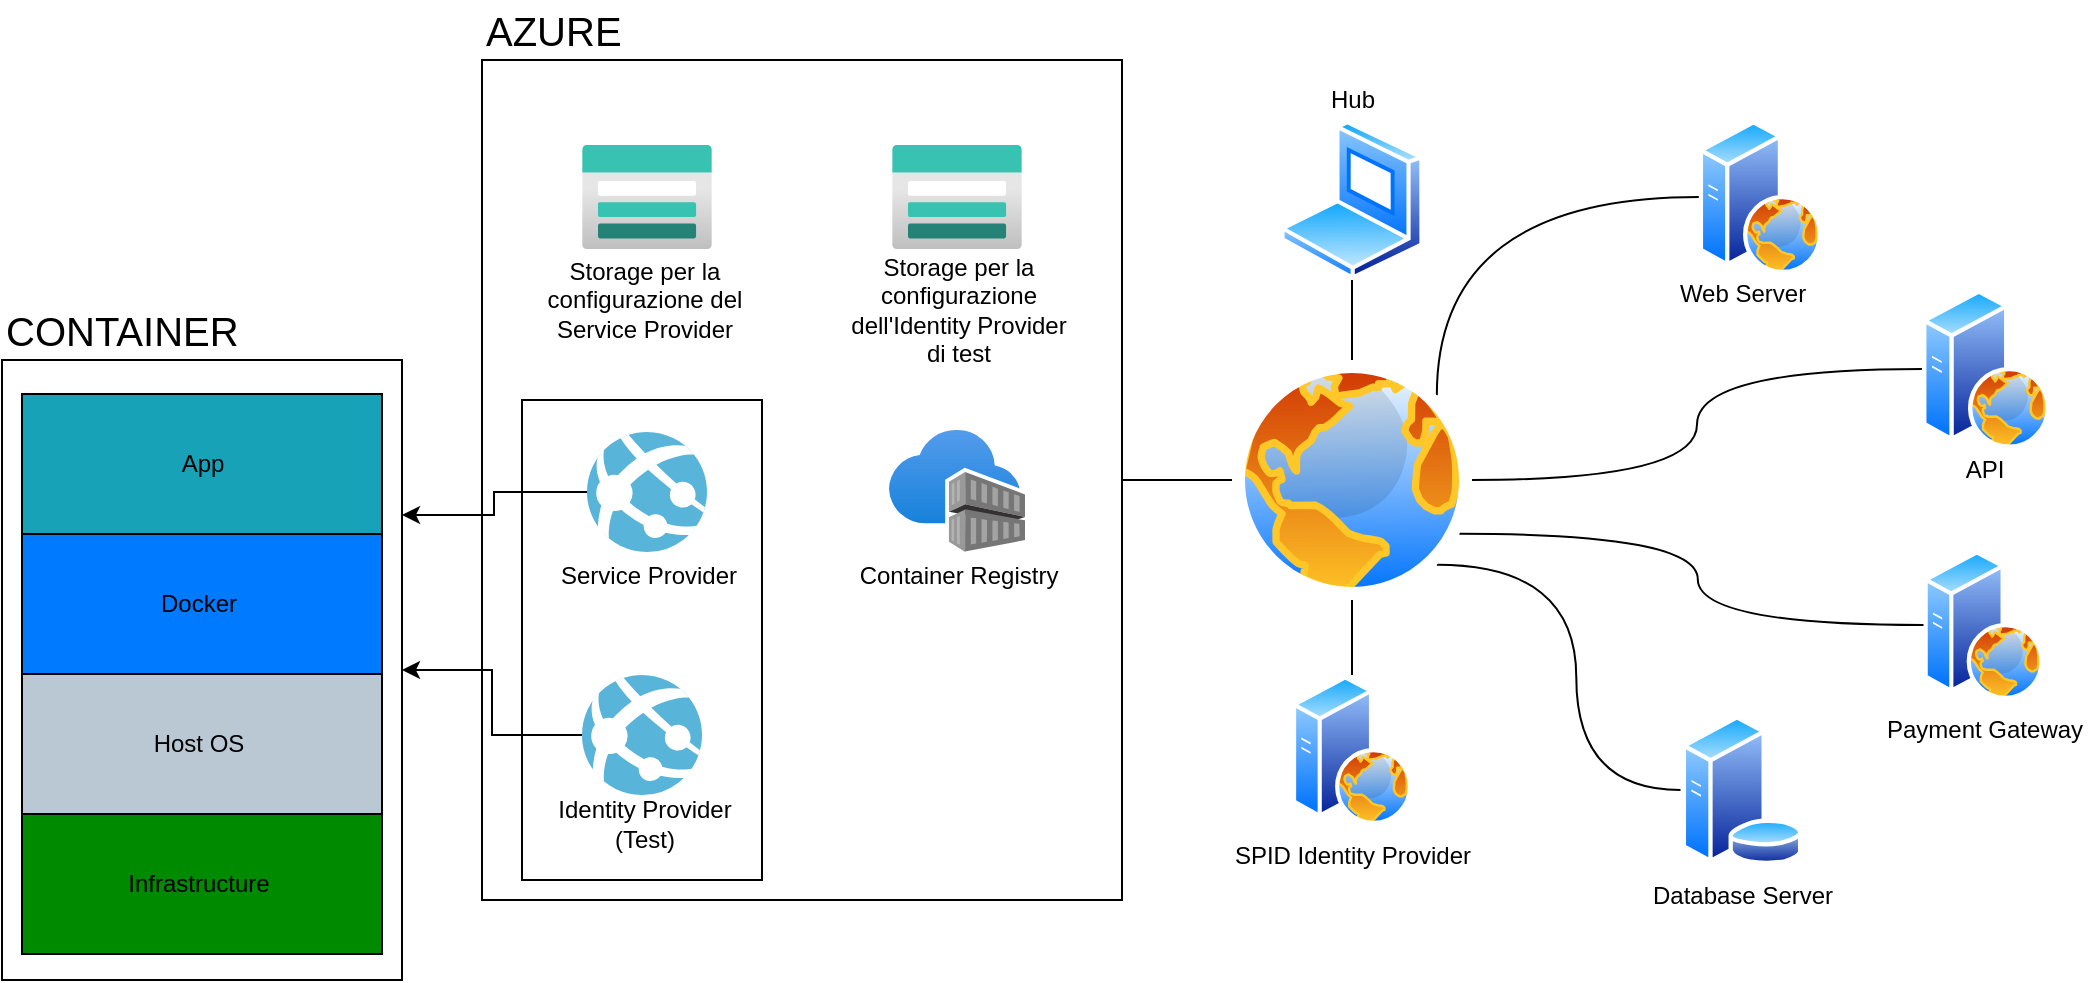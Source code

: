 <mxfile version="14.6.13" type="device"><diagram id="vTg_PZkNAG14wolDgQD8" name="Network Diagram"><mxGraphModel dx="2272" dy="914" grid="1" gridSize="10" guides="1" tooltips="1" connect="1" arrows="1" fold="1" page="1" pageScale="1" pageWidth="850" pageHeight="1100" background="none" math="0" shadow="0"><root><mxCell id="0"/><mxCell id="1" parent="0"/><mxCell id="iJYrvWS813vpiP6B4mYl-2" value="" style="aspect=fixed;html=1;points=[];align=center;image;fontSize=12;image=img/lib/azure2/containers/Container_Registries.svg;" parent="1" vertex="1"><mxGeometry x="383.5" y="485" width="68" height="61" as="geometry"/></mxCell><mxCell id="iJYrvWS813vpiP6B4mYl-6" value="" style="aspect=fixed;html=1;points=[];align=center;image;fontSize=12;image=img/lib/azure2/storage/Storage_Accounts.svg;" parent="1" vertex="1"><mxGeometry x="385" y="342.5" width="65" height="52" as="geometry"/></mxCell><mxCell id="iJYrvWS813vpiP6B4mYl-7" value="" style="aspect=fixed;html=1;points=[];align=center;image;fontSize=12;image=img/lib/azure2/storage/Storage_Accounts.svg;" parent="1" vertex="1"><mxGeometry x="230" y="342.5" width="65" height="52" as="geometry"/></mxCell><mxCell id="hUlModdcRGO5Q5NJFlR0-11" style="edgeStyle=orthogonalEdgeStyle;orthogonalLoop=1;jettySize=auto;html=1;exitX=1;exitY=0.5;exitDx=0;exitDy=0;entryX=0;entryY=0.5;entryDx=0;entryDy=0;endArrow=none;endFill=0;rounded=0;" parent="1" source="nxOD9kTbNAYhBmcCocjh-1" target="hUlModdcRGO5Q5NJFlR0-5" edge="1"><mxGeometry relative="1" as="geometry"/></mxCell><mxCell id="nxOD9kTbNAYhBmcCocjh-1" value="" style="rounded=0;whiteSpace=wrap;html=1;fillColor=none;container=0;pointerEvents=0;" parent="1" vertex="1"><mxGeometry x="180" y="300" width="320" height="420" as="geometry"/></mxCell><mxCell id="nxOD9kTbNAYhBmcCocjh-2" value="AZURE" style="text;html=1;align=left;verticalAlign=middle;resizable=0;points=[];autosize=1;strokeColor=none;fontSize=20;fontStyle=0;labelBackgroundColor=none;" parent="1" vertex="1"><mxGeometry x="180" y="270" width="80" height="30" as="geometry"/></mxCell><mxCell id="TmYgFPf-Qyz7zLj4rJWt-1" value="" style="aspect=fixed;perimeter=ellipsePerimeter;html=1;align=center;shadow=0;dashed=0;spacingTop=3;image;image=img/lib/active_directory/web_server.svg;fillColor=#FFFFFF;" parent="1" vertex="1"><mxGeometry x="900" y="414.5" width="64" height="80" as="geometry"/></mxCell><mxCell id="TmYgFPf-Qyz7zLj4rJWt-2" value="" style="aspect=fixed;perimeter=ellipsePerimeter;html=1;align=center;shadow=0;dashed=0;spacingTop=3;image;image=img/lib/active_directory/database_server.svg;fillColor=#FFFFFF;" parent="1" vertex="1"><mxGeometry x="779.25" y="627.5" width="61.5" height="75" as="geometry"/></mxCell><mxCell id="MM2k49xZBI5hSP3bOoxz-7" style="edgeStyle=orthogonalEdgeStyle;orthogonalLoop=1;jettySize=auto;html=1;exitX=0;exitY=0.5;exitDx=0;exitDy=0;entryX=1;entryY=0;entryDx=0;entryDy=0;fontColor=#f0f0f0;endArrow=none;endFill=0;curved=1;" parent="1" source="TmYgFPf-Qyz7zLj4rJWt-3" target="hUlModdcRGO5Q5NJFlR0-5" edge="1"><mxGeometry relative="1" as="geometry"/></mxCell><mxCell id="TmYgFPf-Qyz7zLj4rJWt-3" value="" style="aspect=fixed;perimeter=ellipsePerimeter;html=1;align=center;shadow=0;dashed=0;spacingTop=3;image;image=img/lib/active_directory/web_server.svg;fillColor=#FFFFFF;" parent="1" vertex="1"><mxGeometry x="788.4" y="330" width="61.6" height="77" as="geometry"/></mxCell><mxCell id="hUlModdcRGO5Q5NJFlR0-15" style="edgeStyle=orthogonalEdgeStyle;orthogonalLoop=1;jettySize=auto;html=1;exitX=0.5;exitY=0;exitDx=0;exitDy=0;entryX=0.5;entryY=1;entryDx=0;entryDy=0;endArrow=none;endFill=0;rounded=0;" parent="1" source="TmYgFPf-Qyz7zLj4rJWt-7" target="hUlModdcRGO5Q5NJFlR0-5" edge="1"><mxGeometry relative="1" as="geometry"><mxPoint x="475" y="800" as="sourcePoint"/></mxGeometry></mxCell><mxCell id="TmYgFPf-Qyz7zLj4rJWt-7" value="" style="aspect=fixed;perimeter=ellipsePerimeter;html=1;align=center;shadow=0;dashed=0;spacingTop=3;image;image=img/lib/active_directory/web_server.svg;fillColor=#FFFFFF;" parent="1" vertex="1"><mxGeometry x="585" y="607.5" width="60" height="75" as="geometry"/></mxCell><mxCell id="MM2k49xZBI5hSP3bOoxz-9" style="edgeStyle=orthogonalEdgeStyle;orthogonalLoop=1;jettySize=auto;html=1;exitX=1;exitY=0.5;exitDx=0;exitDy=0;entryX=0;entryY=0.5;entryDx=0;entryDy=0;fontColor=#f0f0f0;endArrow=none;endFill=0;curved=1;" parent="1" source="hUlModdcRGO5Q5NJFlR0-5" target="TmYgFPf-Qyz7zLj4rJWt-1" edge="1"><mxGeometry relative="1" as="geometry"/></mxCell><mxCell id="MM2k49xZBI5hSP3bOoxz-11" style="edgeStyle=orthogonalEdgeStyle;curved=1;orthogonalLoop=1;jettySize=auto;html=1;exitX=1;exitY=0.75;exitDx=0;exitDy=0;fontColor=#f0f0f0;endArrow=none;endFill=0;entryX=0;entryY=0.5;entryDx=0;entryDy=0;" parent="1" source="hUlModdcRGO5Q5NJFlR0-5" target="hUlModdcRGO5Q5NJFlR0-22" edge="1"><mxGeometry relative="1" as="geometry"><mxPoint x="880" y="570" as="targetPoint"/></mxGeometry></mxCell><mxCell id="MM2k49xZBI5hSP3bOoxz-13" style="edgeStyle=orthogonalEdgeStyle;curved=1;orthogonalLoop=1;jettySize=auto;html=1;exitX=1;exitY=1;exitDx=0;exitDy=0;entryX=0;entryY=0.5;entryDx=0;entryDy=0;fontColor=#f0f0f0;endArrow=none;endFill=0;" parent="1" source="hUlModdcRGO5Q5NJFlR0-5" target="TmYgFPf-Qyz7zLj4rJWt-2" edge="1"><mxGeometry relative="1" as="geometry"/></mxCell><mxCell id="hUlModdcRGO5Q5NJFlR0-5" value="" style="aspect=fixed;perimeter=ellipsePerimeter;html=1;align=center;shadow=0;dashed=0;spacingTop=3;image;image=img/lib/active_directory/internet_globe.svg;" parent="1" vertex="1"><mxGeometry x="555" y="450" width="120" height="120" as="geometry"/></mxCell><mxCell id="hUlModdcRGO5Q5NJFlR0-7" value="Container Registry" style="text;html=1;align=center;verticalAlign=middle;resizable=0;points=[];autosize=1;strokeColor=none;" parent="1" vertex="1"><mxGeometry x="362.5" y="547.5" width="110" height="20" as="geometry"/></mxCell><mxCell id="hUlModdcRGO5Q5NJFlR0-9" value="Storage per la&lt;br&gt;configurazione del&lt;br&gt;Service Provider" style="text;html=1;align=center;verticalAlign=middle;resizable=0;points=[];autosize=1;strokeColor=none;" parent="1" vertex="1"><mxGeometry x="206" y="394.5" width="110" height="50" as="geometry"/></mxCell><mxCell id="hUlModdcRGO5Q5NJFlR0-10" value="Storage per la&lt;br&gt;configurazione&lt;br&gt;dell'Identity Provider&lt;br&gt;di test" style="text;html=1;align=center;verticalAlign=middle;resizable=0;points=[];autosize=1;strokeColor=none;" parent="1" vertex="1"><mxGeometry x="357.5" y="394.5" width="120" height="60" as="geometry"/></mxCell><mxCell id="hUlModdcRGO5Q5NJFlR0-21" value="Database Server" style="text;html=1;align=center;verticalAlign=middle;resizable=0;points=[];autosize=1;strokeColor=none;" parent="1" vertex="1"><mxGeometry x="755" y="707.5" width="110" height="20" as="geometry"/></mxCell><mxCell id="hUlModdcRGO5Q5NJFlR0-22" value="" style="aspect=fixed;perimeter=ellipsePerimeter;html=1;align=center;shadow=0;dashed=0;spacingTop=3;image;image=img/lib/active_directory/web_server.svg;fillColor=#FFFFFF;" parent="1" vertex="1"><mxGeometry x="900.8" y="545" width="60" height="75" as="geometry"/></mxCell><mxCell id="hUlModdcRGO5Q5NJFlR0-23" value="Payment Gateway" style="text;html=1;align=center;verticalAlign=middle;resizable=0;points=[];autosize=1;strokeColor=none;" parent="1" vertex="1"><mxGeometry x="875.8" y="625" width="110" height="20" as="geometry"/></mxCell><mxCell id="hUlModdcRGO5Q5NJFlR0-24" value="SPID Identity Provider" style="text;html=1;align=center;verticalAlign=middle;resizable=0;points=[];autosize=1;strokeColor=none;" parent="1" vertex="1"><mxGeometry x="550" y="687.5" width="130" height="20" as="geometry"/></mxCell><mxCell id="MM2k49xZBI5hSP3bOoxz-1" style="edgeStyle=orthogonalEdgeStyle;rounded=0;orthogonalLoop=1;jettySize=auto;html=1;exitX=0.5;exitY=1;exitDx=0;exitDy=0;entryX=0.5;entryY=0;entryDx=0;entryDy=0;endArrow=none;endFill=0;" parent="1" source="hUlModdcRGO5Q5NJFlR0-26" target="hUlModdcRGO5Q5NJFlR0-5" edge="1"><mxGeometry relative="1" as="geometry"/></mxCell><mxCell id="hUlModdcRGO5Q5NJFlR0-26" value="" style="aspect=fixed;perimeter=ellipsePerimeter;html=1;align=center;shadow=0;dashed=0;spacingTop=3;image;image=img/lib/active_directory/laptop_client.svg;" parent="1" vertex="1"><mxGeometry x="579" y="330" width="72" height="80" as="geometry"/></mxCell><mxCell id="hUlModdcRGO5Q5NJFlR0-27" value="Hub" style="text;html=1;align=center;verticalAlign=middle;resizable=0;points=[];autosize=1;strokeColor=none;" parent="1" vertex="1"><mxGeometry x="595" y="310" width="40" height="20" as="geometry"/></mxCell><mxCell id="hUlModdcRGO5Q5NJFlR0-28" value="API" style="text;html=1;align=center;verticalAlign=middle;resizable=0;points=[];autosize=1;strokeColor=none;" parent="1" vertex="1"><mxGeometry x="915.8" y="494.5" width="30" height="20" as="geometry"/></mxCell><mxCell id="hUlModdcRGO5Q5NJFlR0-29" value="Web Server" style="text;html=1;align=center;verticalAlign=middle;resizable=0;points=[];autosize=1;strokeColor=none;" parent="1" vertex="1"><mxGeometry x="770" y="407" width="80" height="20" as="geometry"/></mxCell><mxCell id="62MK6ynk_eQmdfHKza38-2" value="" style="rounded=0;whiteSpace=wrap;html=1;fillColor=none;container=0;pointerEvents=0;" parent="1" vertex="1"><mxGeometry x="200" y="470" width="120" height="240" as="geometry"/></mxCell><mxCell id="62MK6ynk_eQmdfHKza38-4" value="" style="rounded=0;whiteSpace=wrap;html=1;fillColor=none;container=0;pointerEvents=0;" parent="1" vertex="1"><mxGeometry x="-60" y="450" width="200" height="310" as="geometry"/></mxCell><mxCell id="62MK6ynk_eQmdfHKza38-9" value="CONTAINER" style="text;html=1;align=left;verticalAlign=middle;resizable=0;points=[];autosize=1;strokeColor=none;fontSize=20;fontStyle=0;labelBackgroundColor=none;" parent="1" vertex="1"><mxGeometry x="-60" y="420" width="130" height="30" as="geometry"/></mxCell><mxCell id="62MK6ynk_eQmdfHKza38-11" value="" style="rounded=0;whiteSpace=wrap;html=1;fillColor=#008a00;container=0;pointerEvents=0;fontColor=#ffffff;" parent="1" vertex="1"><mxGeometry x="-50" y="677" width="180" height="70" as="geometry"/></mxCell><mxCell id="62MK6ynk_eQmdfHKza38-12" value="" style="rounded=0;whiteSpace=wrap;html=1;container=0;pointerEvents=0;fillColor=#BAC8D3;" parent="1" vertex="1"><mxGeometry x="-50" y="607" width="180" height="70" as="geometry"/></mxCell><mxCell id="62MK6ynk_eQmdfHKza38-13" value="" style="rounded=0;whiteSpace=wrap;html=1;container=0;pointerEvents=0;fillColor=#007bff;" parent="1" vertex="1"><mxGeometry x="-50" y="537" width="180" height="70" as="geometry"/></mxCell><mxCell id="62MK6ynk_eQmdfHKza38-14" value="" style="rounded=0;whiteSpace=wrap;html=1;container=0;pointerEvents=0;fillColor=#17a2b8;" parent="1" vertex="1"><mxGeometry x="-50" y="467" width="180" height="70" as="geometry"/></mxCell><mxCell id="62MK6ynk_eQmdfHKza38-16" value="App" style="text;html=1;align=center;verticalAlign=middle;resizable=0;points=[];autosize=1;strokeColor=none;" parent="1" vertex="1"><mxGeometry x="20" y="492" width="40" height="20" as="geometry"/></mxCell><mxCell id="62MK6ynk_eQmdfHKza38-17" value="Docker" style="text;html=1;align=center;verticalAlign=middle;resizable=0;points=[];autosize=1;strokeColor=none;" parent="1" vertex="1"><mxGeometry x="13" y="562" width="50" height="20" as="geometry"/></mxCell><mxCell id="62MK6ynk_eQmdfHKza38-18" value="Host OS" style="text;html=1;align=center;verticalAlign=middle;resizable=0;points=[];autosize=1;strokeColor=none;fontColor=#000000;" parent="1" vertex="1"><mxGeometry x="8" y="632" width="60" height="20" as="geometry"/></mxCell><mxCell id="62MK6ynk_eQmdfHKza38-19" value="Infrastructure" style="text;html=1;align=center;verticalAlign=middle;resizable=0;points=[];autosize=1;strokeColor=none;" parent="1" vertex="1"><mxGeometry x="-7" y="702" width="90" height="20" as="geometry"/></mxCell><mxCell id="0AeTltmXciahnhZeFDOf-10" value="" style="edgeStyle=orthogonalEdgeStyle;rounded=0;orthogonalLoop=1;jettySize=auto;html=1;entryX=1;entryY=0.25;entryDx=0;entryDy=0;" edge="1" parent="1" source="0AeTltmXciahnhZeFDOf-1" target="62MK6ynk_eQmdfHKza38-4"><mxGeometry relative="1" as="geometry"><Array as="points"><mxPoint x="186" y="516"/><mxPoint x="186" y="528"/></Array></mxGeometry></mxCell><mxCell id="0AeTltmXciahnhZeFDOf-1" value="" style="aspect=fixed;html=1;points=[];align=center;image;fontSize=12;image=img/lib/mscae/App_Services.svg;" vertex="1" parent="1"><mxGeometry x="232.5" y="486" width="60" height="60" as="geometry"/></mxCell><mxCell id="0AeTltmXciahnhZeFDOf-3" value="Service Provider" style="text;html=1;align=center;verticalAlign=middle;resizable=0;points=[];autosize=1;strokeColor=none;" vertex="1" parent="1"><mxGeometry x="212.5" y="547.5" width="100" height="20" as="geometry"/></mxCell><mxCell id="0AeTltmXciahnhZeFDOf-11" value="" style="edgeStyle=orthogonalEdgeStyle;rounded=0;orthogonalLoop=1;jettySize=auto;html=1;entryX=1;entryY=0.5;entryDx=0;entryDy=0;" edge="1" parent="1" source="0AeTltmXciahnhZeFDOf-5" target="62MK6ynk_eQmdfHKza38-4"><mxGeometry relative="1" as="geometry"/></mxCell><mxCell id="0AeTltmXciahnhZeFDOf-5" value="" style="aspect=fixed;html=1;points=[];align=center;image;fontSize=12;image=img/lib/mscae/App_Services.svg;" vertex="1" parent="1"><mxGeometry x="230" y="607.5" width="60" height="60" as="geometry"/></mxCell><mxCell id="0AeTltmXciahnhZeFDOf-6" value="Identity Provider&lt;br&gt;(Test)" style="text;html=1;align=center;verticalAlign=middle;resizable=0;points=[];autosize=1;strokeColor=none;" vertex="1" parent="1"><mxGeometry x="211" y="667" width="100" height="30" as="geometry"/></mxCell></root></mxGraphModel></diagram></mxfile>